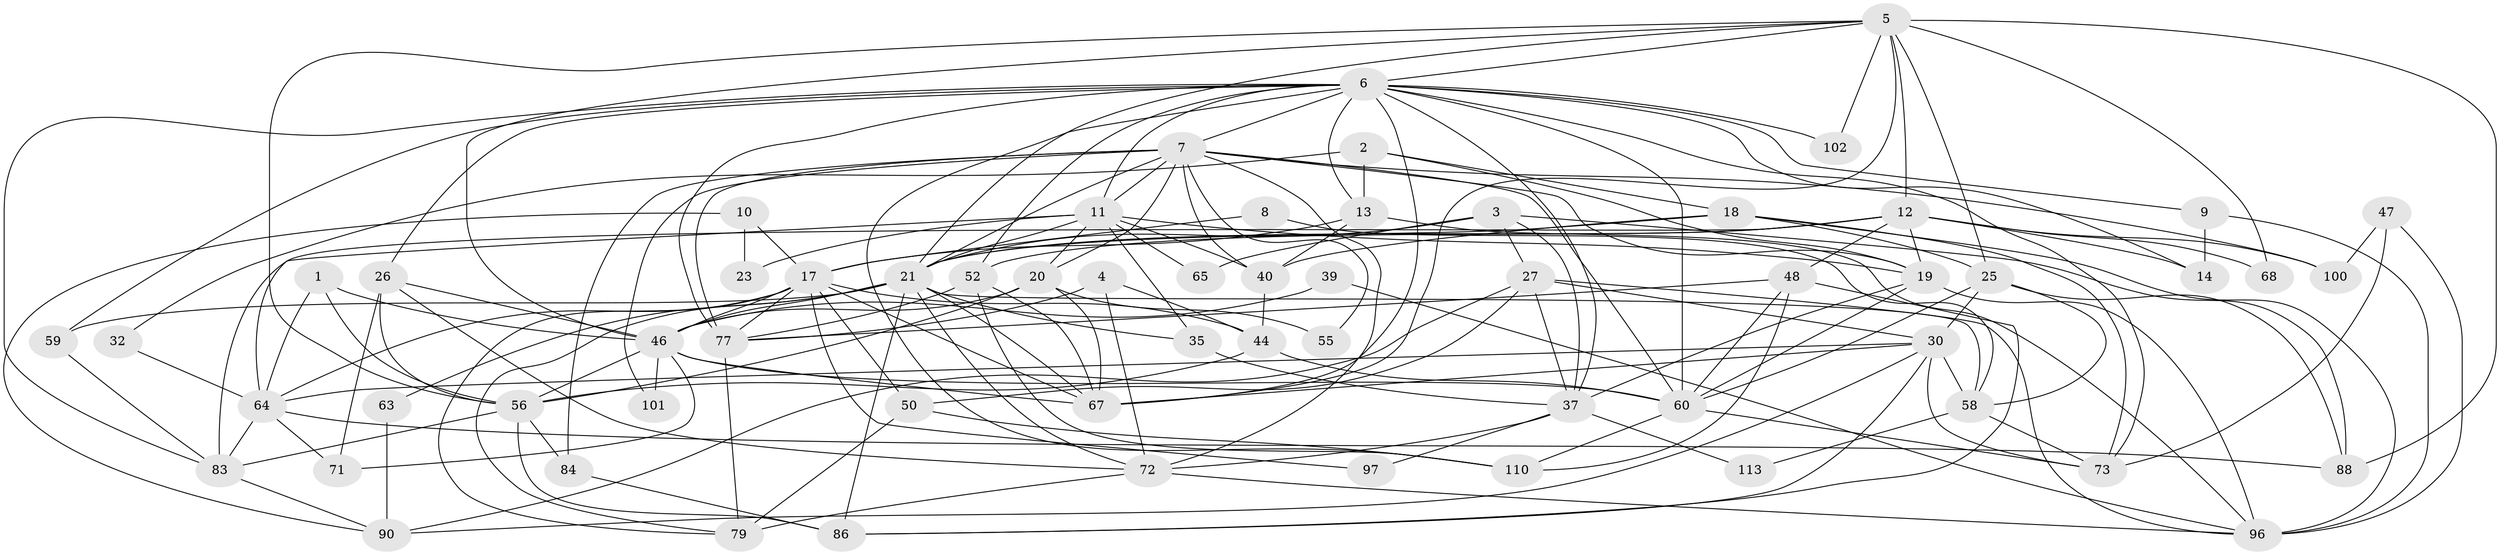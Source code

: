 // original degree distribution, {3: 0.25806451612903225, 4: 0.2661290322580645, 6: 0.14516129032258066, 2: 0.13709677419354838, 5: 0.1693548387096774, 7: 0.024193548387096774}
// Generated by graph-tools (version 1.1) at 2025/15/03/09/25 04:15:02]
// undirected, 62 vertices, 171 edges
graph export_dot {
graph [start="1"]
  node [color=gray90,style=filled];
  1;
  2 [super="+107"];
  3 [super="+93"];
  4;
  5 [super="+38+115"];
  6 [super="+123+15+16"];
  7 [super="+66+54"];
  8;
  9;
  10;
  11 [super="+51+111"];
  12 [super="+75+22"];
  13 [super="+43"];
  14;
  17 [super="+29+28"];
  18 [super="+62"];
  19 [super="+42+109"];
  20 [super="+78"];
  21 [super="+49+24"];
  23;
  25;
  26 [super="+31"];
  27 [super="+33"];
  30 [super="+124+104"];
  32;
  35;
  37 [super="+81"];
  39;
  40 [super="+70"];
  44 [super="+92+117"];
  46 [super="+122+95"];
  47;
  48 [super="+82"];
  50;
  52;
  55;
  56 [super="+120"];
  58;
  59;
  60 [super="+91+112+61"];
  63;
  64 [super="+80"];
  65;
  67 [super="+76"];
  68;
  71;
  72 [super="+116+85"];
  73;
  77 [super="+118"];
  79 [super="+87"];
  83;
  84;
  86;
  88 [super="+121"];
  90;
  96 [super="+106"];
  97;
  100;
  101;
  102;
  110 [super="+119"];
  113;
  1 -- 56;
  1 -- 46;
  1 -- 64;
  2 -- 18;
  2 -- 19;
  2 -- 32;
  2 -- 13;
  3 -- 88;
  3 -- 27;
  3 -- 65;
  3 -- 37;
  3 -- 21 [weight=2];
  4 -- 77;
  4 -- 44;
  4 -- 72;
  5 -- 68;
  5 -- 102;
  5 -- 12;
  5 -- 56;
  5 -- 67;
  5 -- 88 [weight=2];
  5 -- 46;
  5 -- 6;
  5 -- 25;
  5 -- 21;
  6 -- 73;
  6 -- 26;
  6 -- 60 [weight=2];
  6 -- 77;
  6 -- 37;
  6 -- 102;
  6 -- 9;
  6 -- 14;
  6 -- 13;
  6 -- 83;
  6 -- 52;
  6 -- 7;
  6 -- 59;
  6 -- 110;
  6 -- 67;
  6 -- 11;
  7 -- 77;
  7 -- 101;
  7 -- 11;
  7 -- 19 [weight=2];
  7 -- 100;
  7 -- 40;
  7 -- 20;
  7 -- 21 [weight=2];
  7 -- 84;
  7 -- 55;
  7 -- 60;
  7 -- 72;
  8 -- 17;
  8 -- 58;
  9 -- 96;
  9 -- 14;
  10 -- 17;
  10 -- 90;
  10 -- 23;
  11 -- 19;
  11 -- 23;
  11 -- 64;
  11 -- 65;
  11 -- 35;
  11 -- 40;
  11 -- 20;
  11 -- 21;
  12 -- 100;
  12 -- 14;
  12 -- 83;
  12 -- 52;
  12 -- 48;
  12 -- 19;
  12 -- 68;
  12 -- 21;
  13 -- 17;
  13 -- 40 [weight=2];
  13 -- 96;
  17 -- 97;
  17 -- 44;
  17 -- 77;
  17 -- 64;
  17 -- 50;
  17 -- 46;
  17 -- 67;
  17 -- 79;
  18 -- 73;
  18 -- 40;
  18 -- 21 [weight=2];
  18 -- 96;
  18 -- 25;
  19 -- 60;
  19 -- 96 [weight=2];
  19 -- 37;
  20 -- 55;
  20 -- 56;
  20 -- 46;
  20 -- 67;
  21 -- 58;
  21 -- 86;
  21 -- 35;
  21 -- 63;
  21 -- 67;
  21 -- 72;
  21 -- 46;
  21 -- 79;
  21 -- 59;
  25 -- 58;
  25 -- 88;
  25 -- 60;
  25 -- 30;
  26 -- 71;
  26 -- 56;
  26 -- 46;
  26 -- 72;
  27 -- 90;
  27 -- 37;
  27 -- 96;
  27 -- 50;
  27 -- 30;
  30 -- 86;
  30 -- 73 [weight=2];
  30 -- 64;
  30 -- 90;
  30 -- 58;
  30 -- 67;
  32 -- 64;
  35 -- 37;
  37 -- 97;
  37 -- 113;
  37 -- 72;
  39 -- 96;
  39 -- 46;
  40 -- 44 [weight=2];
  44 -- 56;
  44 -- 60;
  46 -- 101;
  46 -- 56;
  46 -- 71;
  46 -- 60;
  46 -- 67;
  47 -- 96;
  47 -- 73;
  47 -- 100;
  48 -- 77;
  48 -- 86;
  48 -- 110;
  48 -- 60;
  50 -- 79;
  50 -- 110;
  52 -- 67;
  52 -- 77;
  52 -- 110;
  56 -- 83;
  56 -- 84;
  56 -- 86;
  58 -- 73;
  58 -- 113;
  59 -- 83;
  60 -- 73;
  60 -- 110 [weight=2];
  63 -- 90;
  64 -- 71;
  64 -- 83;
  64 -- 88;
  72 -- 79;
  72 -- 96;
  77 -- 79;
  83 -- 90;
  84 -- 86;
}
